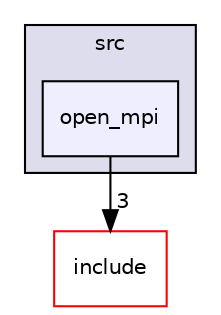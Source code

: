 digraph "src/open_mpi" {
  compound=true
  node [ fontsize="10", fontname="Helvetica"];
  edge [ labelfontsize="10", labelfontname="Helvetica"];
  subgraph clusterdir_68267d1309a1af8e8297ef4c3efbcdba {
    graph [ bgcolor="#ddddee", pencolor="black", label="src" fontname="Helvetica", fontsize="10", URL="dir_68267d1309a1af8e8297ef4c3efbcdba.html"]
  dir_06067df1f9101ead14b367185ddcf158 [shape=box, label="open_mpi", style="filled", fillcolor="#eeeeff", pencolor="black", URL="dir_06067df1f9101ead14b367185ddcf158.html"];
  }
  dir_d44c64559bbebec7f509842c48db8b23 [shape=box label="include" fillcolor="white" style="filled" color="red" URL="dir_d44c64559bbebec7f509842c48db8b23.html"];
  dir_06067df1f9101ead14b367185ddcf158->dir_d44c64559bbebec7f509842c48db8b23 [headlabel="3", labeldistance=1.5 headhref="dir_000012_000000.html"];
}

